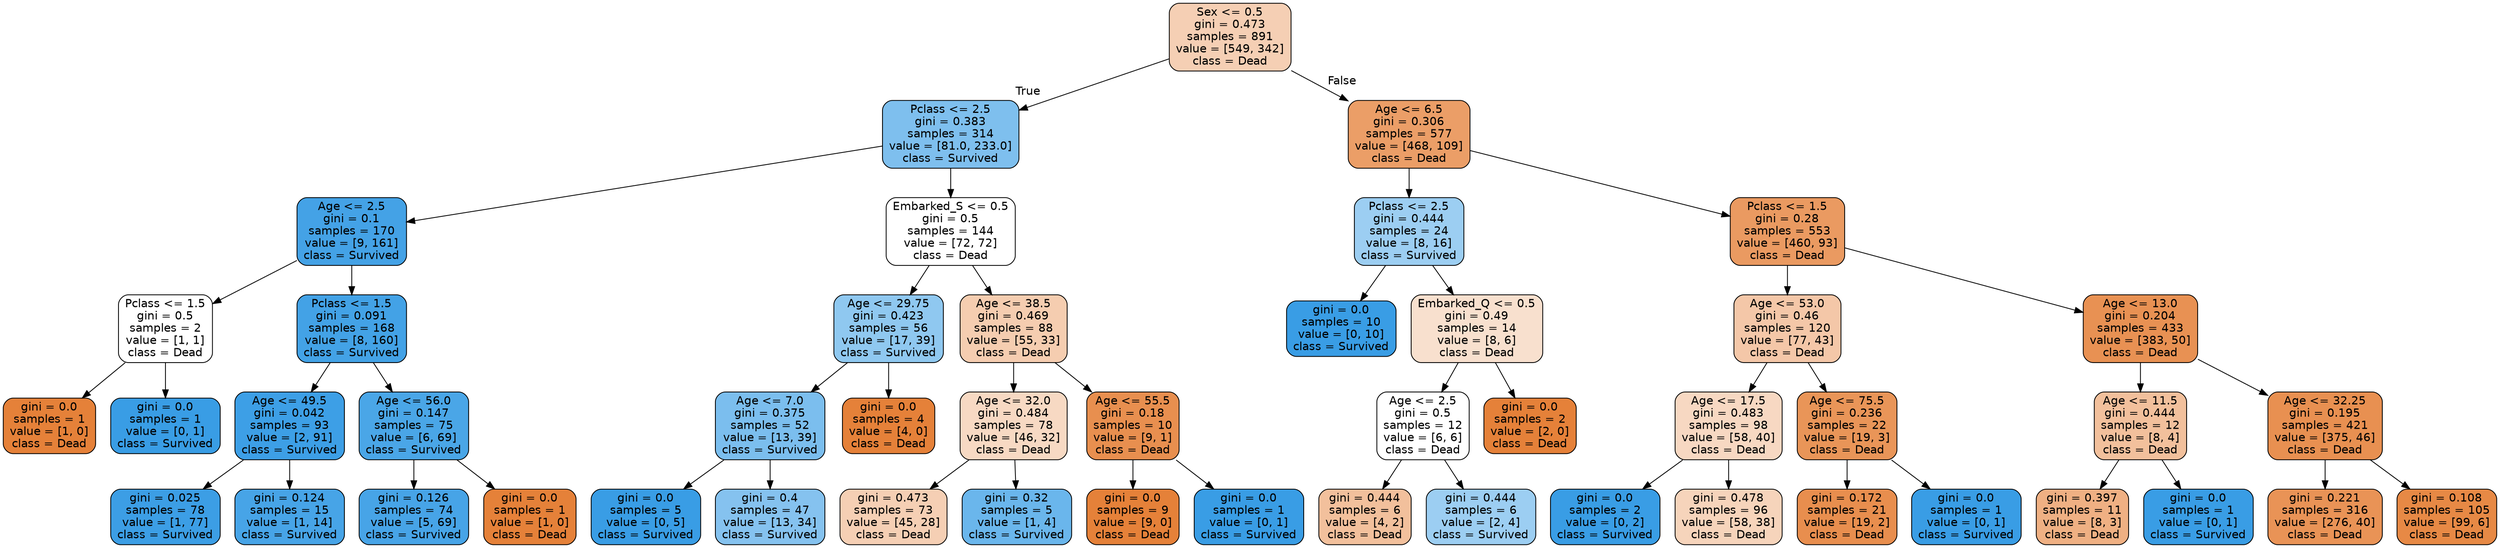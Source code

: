 digraph Tree {
node [shape=box, style="filled, rounded", color="black", fontname="helvetica"] ;
edge [fontname="helvetica"] ;
0 [label="Sex <= 0.5\ngini = 0.473\nsamples = 891\nvalue = [549, 342]\nclass = Dead", fillcolor="#f5cfb4"] ;
1 [label="Pclass <= 2.5\ngini = 0.383\nsamples = 314\nvalue = [81.0, 233.0]\nclass = Survived", fillcolor="#7ebfee"] ;
0 -> 1 [labeldistance=2.5, labelangle=45, headlabel="True"] ;
2 [label="Age <= 2.5\ngini = 0.1\nsamples = 170\nvalue = [9, 161]\nclass = Survived", fillcolor="#44a2e6"] ;
1 -> 2 ;
3 [label="Pclass <= 1.5\ngini = 0.5\nsamples = 2\nvalue = [1, 1]\nclass = Dead", fillcolor="#ffffff"] ;
2 -> 3 ;
4 [label="gini = 0.0\nsamples = 1\nvalue = [1, 0]\nclass = Dead", fillcolor="#e58139"] ;
3 -> 4 ;
5 [label="gini = 0.0\nsamples = 1\nvalue = [0, 1]\nclass = Survived", fillcolor="#399de5"] ;
3 -> 5 ;
6 [label="Pclass <= 1.5\ngini = 0.091\nsamples = 168\nvalue = [8, 160]\nclass = Survived", fillcolor="#43a2e6"] ;
2 -> 6 ;
7 [label="Age <= 49.5\ngini = 0.042\nsamples = 93\nvalue = [2, 91]\nclass = Survived", fillcolor="#3d9fe6"] ;
6 -> 7 ;
8 [label="gini = 0.025\nsamples = 78\nvalue = [1, 77]\nclass = Survived", fillcolor="#3c9ee5"] ;
7 -> 8 ;
9 [label="gini = 0.124\nsamples = 15\nvalue = [1, 14]\nclass = Survived", fillcolor="#47a4e7"] ;
7 -> 9 ;
10 [label="Age <= 56.0\ngini = 0.147\nsamples = 75\nvalue = [6, 69]\nclass = Survived", fillcolor="#4aa6e7"] ;
6 -> 10 ;
11 [label="gini = 0.126\nsamples = 74\nvalue = [5, 69]\nclass = Survived", fillcolor="#47a4e7"] ;
10 -> 11 ;
12 [label="gini = 0.0\nsamples = 1\nvalue = [1, 0]\nclass = Dead", fillcolor="#e58139"] ;
10 -> 12 ;
13 [label="Embarked_S <= 0.5\ngini = 0.5\nsamples = 144\nvalue = [72, 72]\nclass = Dead", fillcolor="#ffffff"] ;
1 -> 13 ;
14 [label="Age <= 29.75\ngini = 0.423\nsamples = 56\nvalue = [17, 39]\nclass = Survived", fillcolor="#8fc8f0"] ;
13 -> 14 ;
15 [label="Age <= 7.0\ngini = 0.375\nsamples = 52\nvalue = [13, 39]\nclass = Survived", fillcolor="#7bbeee"] ;
14 -> 15 ;
16 [label="gini = 0.0\nsamples = 5\nvalue = [0, 5]\nclass = Survived", fillcolor="#399de5"] ;
15 -> 16 ;
17 [label="gini = 0.4\nsamples = 47\nvalue = [13, 34]\nclass = Survived", fillcolor="#85c2ef"] ;
15 -> 17 ;
18 [label="gini = 0.0\nsamples = 4\nvalue = [4, 0]\nclass = Dead", fillcolor="#e58139"] ;
14 -> 18 ;
19 [label="Age <= 38.5\ngini = 0.469\nsamples = 88\nvalue = [55, 33]\nclass = Dead", fillcolor="#f5cdb0"] ;
13 -> 19 ;
20 [label="Age <= 32.0\ngini = 0.484\nsamples = 78\nvalue = [46, 32]\nclass = Dead", fillcolor="#f7d9c3"] ;
19 -> 20 ;
21 [label="gini = 0.473\nsamples = 73\nvalue = [45, 28]\nclass = Dead", fillcolor="#f5cfb4"] ;
20 -> 21 ;
22 [label="gini = 0.32\nsamples = 5\nvalue = [1, 4]\nclass = Survived", fillcolor="#6ab6ec"] ;
20 -> 22 ;
23 [label="Age <= 55.5\ngini = 0.18\nsamples = 10\nvalue = [9, 1]\nclass = Dead", fillcolor="#e88f4f"] ;
19 -> 23 ;
24 [label="gini = 0.0\nsamples = 9\nvalue = [9, 0]\nclass = Dead", fillcolor="#e58139"] ;
23 -> 24 ;
25 [label="gini = 0.0\nsamples = 1\nvalue = [0, 1]\nclass = Survived", fillcolor="#399de5"] ;
23 -> 25 ;
26 [label="Age <= 6.5\ngini = 0.306\nsamples = 577\nvalue = [468, 109]\nclass = Dead", fillcolor="#eb9e67"] ;
0 -> 26 [labeldistance=2.5, labelangle=-45, headlabel="False"] ;
27 [label="Pclass <= 2.5\ngini = 0.444\nsamples = 24\nvalue = [8, 16]\nclass = Survived", fillcolor="#9ccef2"] ;
26 -> 27 ;
28 [label="gini = 0.0\nsamples = 10\nvalue = [0, 10]\nclass = Survived", fillcolor="#399de5"] ;
27 -> 28 ;
29 [label="Embarked_Q <= 0.5\ngini = 0.49\nsamples = 14\nvalue = [8, 6]\nclass = Dead", fillcolor="#f8e0ce"] ;
27 -> 29 ;
30 [label="Age <= 2.5\ngini = 0.5\nsamples = 12\nvalue = [6, 6]\nclass = Dead", fillcolor="#ffffff"] ;
29 -> 30 ;
31 [label="gini = 0.444\nsamples = 6\nvalue = [4, 2]\nclass = Dead", fillcolor="#f2c09c"] ;
30 -> 31 ;
32 [label="gini = 0.444\nsamples = 6\nvalue = [2, 4]\nclass = Survived", fillcolor="#9ccef2"] ;
30 -> 32 ;
33 [label="gini = 0.0\nsamples = 2\nvalue = [2, 0]\nclass = Dead", fillcolor="#e58139"] ;
29 -> 33 ;
34 [label="Pclass <= 1.5\ngini = 0.28\nsamples = 553\nvalue = [460, 93]\nclass = Dead", fillcolor="#ea9a61"] ;
26 -> 34 ;
35 [label="Age <= 53.0\ngini = 0.46\nsamples = 120\nvalue = [77, 43]\nclass = Dead", fillcolor="#f4c7a8"] ;
34 -> 35 ;
36 [label="Age <= 17.5\ngini = 0.483\nsamples = 98\nvalue = [58, 40]\nclass = Dead", fillcolor="#f7d8c2"] ;
35 -> 36 ;
37 [label="gini = 0.0\nsamples = 2\nvalue = [0, 2]\nclass = Survived", fillcolor="#399de5"] ;
36 -> 37 ;
38 [label="gini = 0.478\nsamples = 96\nvalue = [58, 38]\nclass = Dead", fillcolor="#f6d4bb"] ;
36 -> 38 ;
39 [label="Age <= 75.5\ngini = 0.236\nsamples = 22\nvalue = [19, 3]\nclass = Dead", fillcolor="#e99558"] ;
35 -> 39 ;
40 [label="gini = 0.172\nsamples = 21\nvalue = [19, 2]\nclass = Dead", fillcolor="#e88e4e"] ;
39 -> 40 ;
41 [label="gini = 0.0\nsamples = 1\nvalue = [0, 1]\nclass = Survived", fillcolor="#399de5"] ;
39 -> 41 ;
42 [label="Age <= 13.0\ngini = 0.204\nsamples = 433\nvalue = [383, 50]\nclass = Dead", fillcolor="#e89153"] ;
34 -> 42 ;
43 [label="Age <= 11.5\ngini = 0.444\nsamples = 12\nvalue = [8, 4]\nclass = Dead", fillcolor="#f2c09c"] ;
42 -> 43 ;
44 [label="gini = 0.397\nsamples = 11\nvalue = [8, 3]\nclass = Dead", fillcolor="#efb083"] ;
43 -> 44 ;
45 [label="gini = 0.0\nsamples = 1\nvalue = [0, 1]\nclass = Survived", fillcolor="#399de5"] ;
43 -> 45 ;
46 [label="Age <= 32.25\ngini = 0.195\nsamples = 421\nvalue = [375, 46]\nclass = Dead", fillcolor="#e89051"] ;
42 -> 46 ;
47 [label="gini = 0.221\nsamples = 316\nvalue = [276, 40]\nclass = Dead", fillcolor="#e99356"] ;
46 -> 47 ;
48 [label="gini = 0.108\nsamples = 105\nvalue = [99, 6]\nclass = Dead", fillcolor="#e78945"] ;
46 -> 48 ;
}